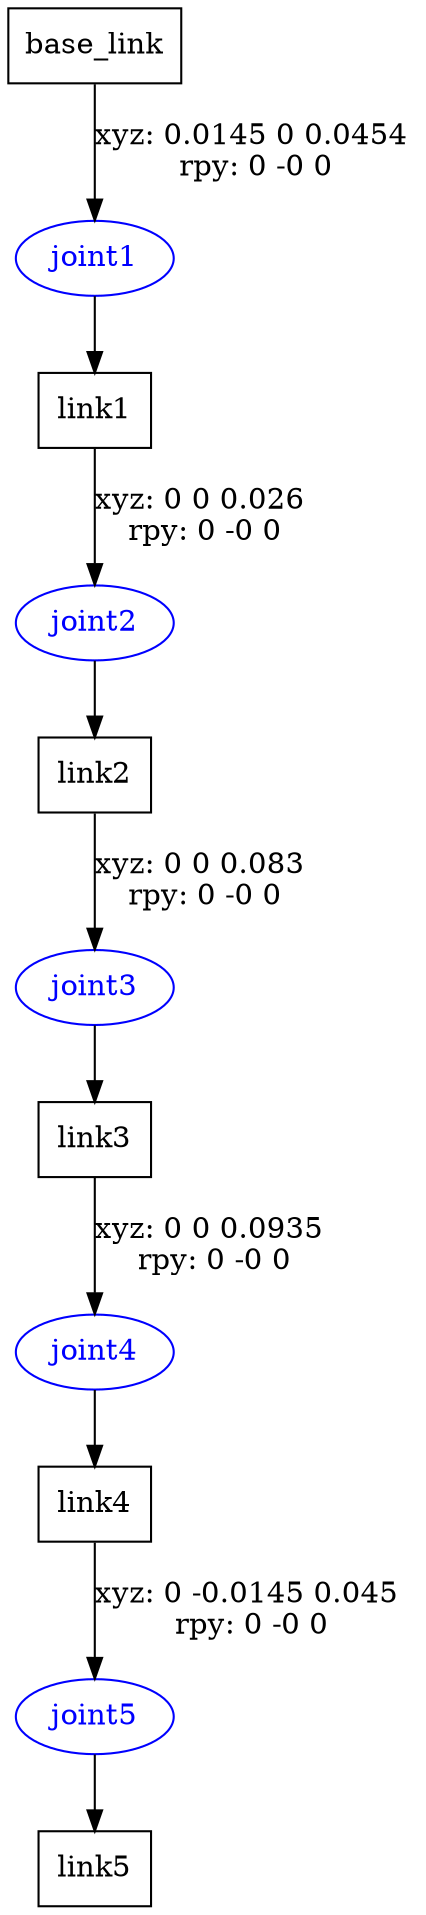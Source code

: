 digraph G {
node [shape=box];
"base_link" [label="base_link"];
"link1" [label="link1"];
"link2" [label="link2"];
"link3" [label="link3"];
"link4" [label="link4"];
"link5" [label="link5"];
node [shape=ellipse, color=blue, fontcolor=blue];
"base_link" -> "joint1" [label="xyz: 0.0145 0 0.0454 \nrpy: 0 -0 0"]
"joint1" -> "link1"
"link1" -> "joint2" [label="xyz: 0 0 0.026 \nrpy: 0 -0 0"]
"joint2" -> "link2"
"link2" -> "joint3" [label="xyz: 0 0 0.083 \nrpy: 0 -0 0"]
"joint3" -> "link3"
"link3" -> "joint4" [label="xyz: 0 0 0.0935 \nrpy: 0 -0 0"]
"joint4" -> "link4"
"link4" -> "joint5" [label="xyz: 0 -0.0145 0.045 \nrpy: 0 -0 0"]
"joint5" -> "link5"
}
